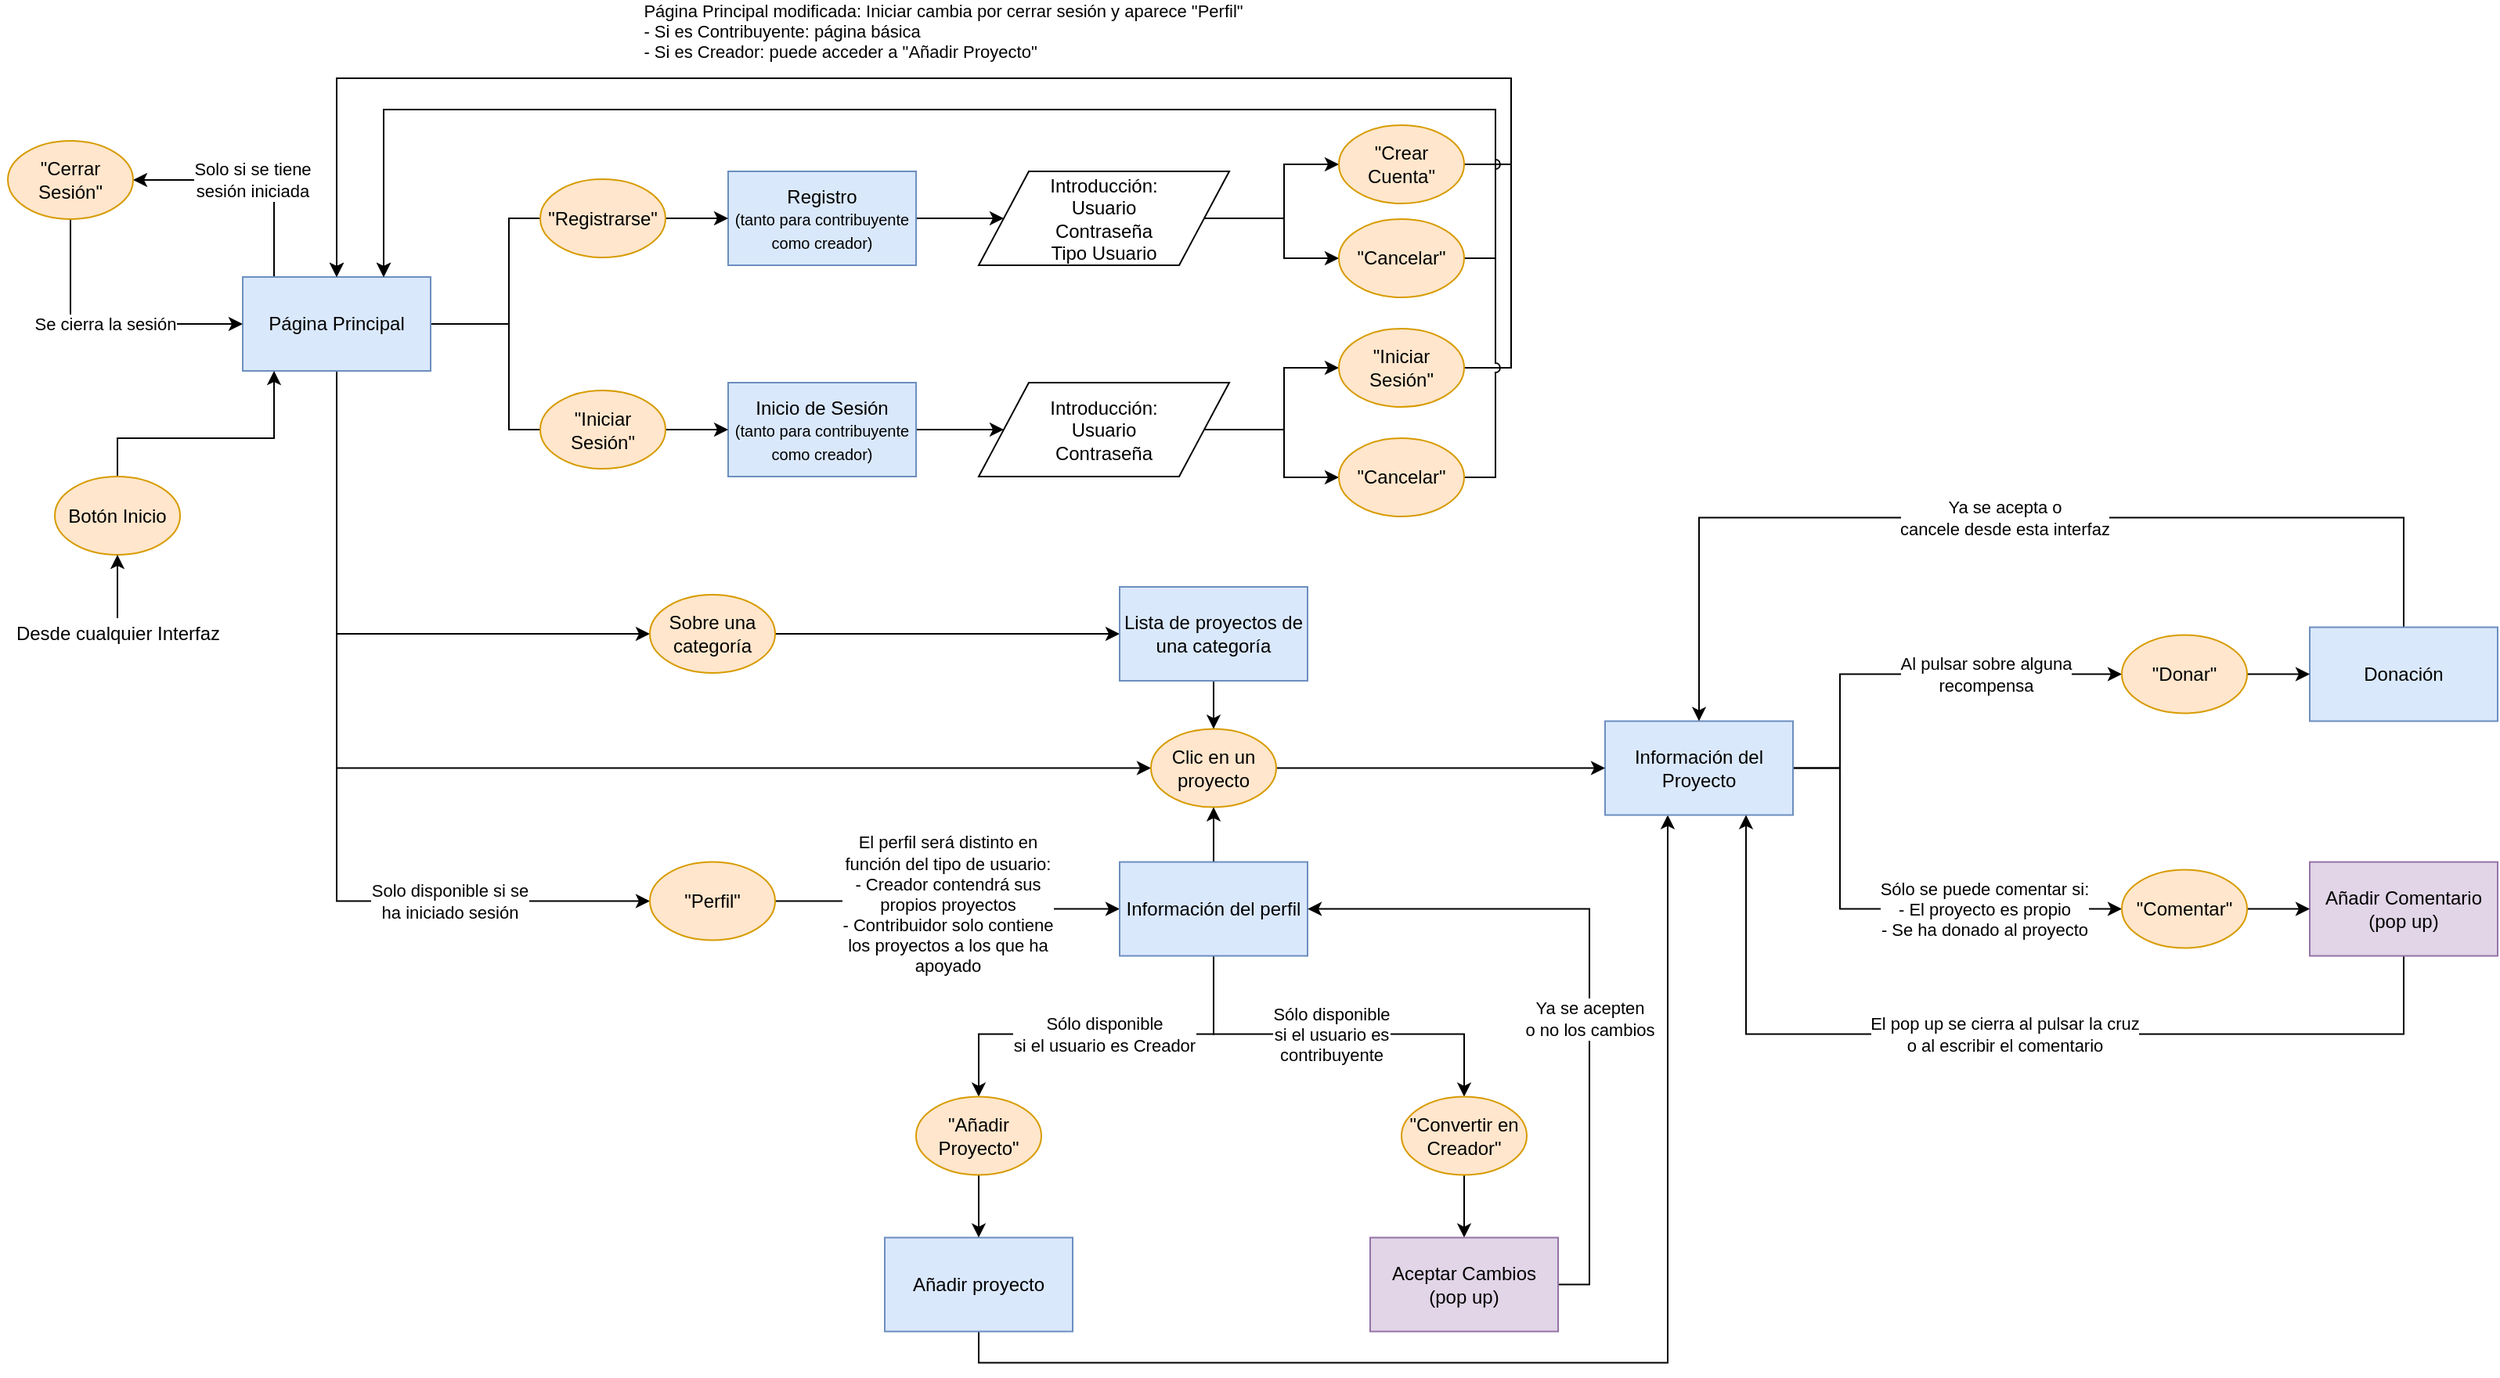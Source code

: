 <mxfile version="12.6.7" type="device"><diagram id="LyRMlXAuwi5BrmJM246L" name="Page-1"><mxGraphModel dx="1707" dy="890" grid="1" gridSize="10" guides="1" tooltips="1" connect="1" arrows="1" fold="1" page="1" pageScale="1" pageWidth="1169" pageHeight="827" math="0" shadow="0"><root><mxCell id="0"/><mxCell id="1" parent="0"/><mxCell id="rYErLndgnH2MM_iDeiRT-12" style="edgeStyle=orthogonalEdgeStyle;rounded=0;orthogonalLoop=1;jettySize=auto;html=1;entryX=1;entryY=0.5;entryDx=0;entryDy=0;" parent="1" source="rYErLndgnH2MM_iDeiRT-1" target="rYErLndgnH2MM_iDeiRT-10" edge="1"><mxGeometry relative="1" as="geometry"><Array as="points"><mxPoint x="390" y="257"/><mxPoint x="390" y="190"/></Array></mxGeometry></mxCell><mxCell id="rYErLndgnH2MM_iDeiRT-13" style="edgeStyle=orthogonalEdgeStyle;rounded=0;orthogonalLoop=1;jettySize=auto;html=1;entryX=1;entryY=0.5;entryDx=0;entryDy=0;" parent="1" source="rYErLndgnH2MM_iDeiRT-1" target="rYErLndgnH2MM_iDeiRT-9" edge="1"><mxGeometry relative="1" as="geometry"><Array as="points"><mxPoint x="390" y="257"/><mxPoint x="390" y="325"/></Array></mxGeometry></mxCell><mxCell id="rYErLndgnH2MM_iDeiRT-34" style="edgeStyle=orthogonalEdgeStyle;rounded=0;orthogonalLoop=1;jettySize=auto;html=1;entryX=0;entryY=0.5;entryDx=0;entryDy=0;exitX=0.5;exitY=1;exitDx=0;exitDy=0;" parent="1" target="rYErLndgnH2MM_iDeiRT-33" edge="1"><mxGeometry relative="1" as="geometry"><Array as="points"><mxPoint x="280" y="540.78"/></Array><mxPoint x="280.0" y="227.78" as="sourcePoint"/></mxGeometry></mxCell><mxCell id="rYErLndgnH2MM_iDeiRT-39" value="Solo si se tiene&lt;br&gt;sesión iniciada" style="edgeStyle=orthogonalEdgeStyle;rounded=0;orthogonalLoop=1;jettySize=auto;html=1;entryX=1;entryY=0.5;entryDx=0;entryDy=0;" parent="1" source="rYErLndgnH2MM_iDeiRT-1" target="rYErLndgnH2MM_iDeiRT-38" edge="1"><mxGeometry relative="1" as="geometry"><Array as="points"><mxPoint x="240" y="165"/></Array></mxGeometry></mxCell><mxCell id="rYErLndgnH2MM_iDeiRT-42" value="Solo disponible si se&lt;br&gt;ha iniciado sesión" style="edgeStyle=orthogonalEdgeStyle;rounded=0;orthogonalLoop=1;jettySize=auto;html=1;entryX=0;entryY=0.5;entryDx=0;entryDy=0;exitX=0.563;exitY=0.987;exitDx=0;exitDy=0;exitPerimeter=0;" parent="1" target="rYErLndgnH2MM_iDeiRT-41" edge="1"><mxGeometry x="0.579" relative="1" as="geometry"><Array as="points"><mxPoint x="280" y="226.78"/><mxPoint x="280" y="625.78"/></Array><mxPoint as="offset"/><mxPoint x="287.56" y="227" as="sourcePoint"/></mxGeometry></mxCell><mxCell id="DxnrAIsYEWpP4M0xaN6F-9" style="edgeStyle=orthogonalEdgeStyle;rounded=0;orthogonalLoop=1;jettySize=auto;html=1;entryX=0;entryY=0.5;entryDx=0;entryDy=0;" edge="1" parent="1" source="rYErLndgnH2MM_iDeiRT-1" target="DxnrAIsYEWpP4M0xaN6F-7"><mxGeometry relative="1" as="geometry"><Array as="points"><mxPoint x="280" y="455"/></Array></mxGeometry></mxCell><mxCell id="rYErLndgnH2MM_iDeiRT-1" value="Página Principal" style="rounded=0;whiteSpace=wrap;html=1;fillColor=#dae8fc;strokeColor=#6c8ebf;" parent="1" vertex="1"><mxGeometry x="220" y="227" width="120" height="60" as="geometry"/></mxCell><mxCell id="rYErLndgnH2MM_iDeiRT-26" style="edgeStyle=orthogonalEdgeStyle;rounded=0;orthogonalLoop=1;jettySize=auto;html=1;entryX=0;entryY=0.5;entryDx=0;entryDy=0;" parent="1" source="rYErLndgnH2MM_iDeiRT-2" target="rYErLndgnH2MM_iDeiRT-25" edge="1"><mxGeometry relative="1" as="geometry"/></mxCell><mxCell id="rYErLndgnH2MM_iDeiRT-2" value="Inicio de Sesión&lt;br&gt;&lt;span style=&quot;font-size: 10px&quot;&gt;(tanto para contribuyente como creador)&lt;/span&gt;" style="rounded=0;whiteSpace=wrap;html=1;fillColor=#dae8fc;strokeColor=#6c8ebf;" parent="1" vertex="1"><mxGeometry x="530" y="294.5" width="120" height="60" as="geometry"/></mxCell><mxCell id="DxnrAIsYEWpP4M0xaN6F-3" style="edgeStyle=orthogonalEdgeStyle;rounded=0;orthogonalLoop=1;jettySize=auto;html=1;" edge="1" parent="1" source="rYErLndgnH2MM_iDeiRT-3" target="rYErLndgnH2MM_iDeiRT-4"><mxGeometry relative="1" as="geometry"><Array as="points"><mxPoint x="690" y="920.78"/><mxPoint x="1130" y="920.78"/></Array></mxGeometry></mxCell><mxCell id="rYErLndgnH2MM_iDeiRT-3" value="Añadir proyecto" style="rounded=0;whiteSpace=wrap;html=1;fillColor=#dae8fc;strokeColor=#6c8ebf;" parent="1" vertex="1"><mxGeometry x="630" y="840.78" width="120" height="60" as="geometry"/></mxCell><mxCell id="DrUfShEkg3lK9c2ILYF6-10" value="Al pulsar sobre alguna&lt;br&gt;recompensa" style="edgeStyle=orthogonalEdgeStyle;rounded=0;orthogonalLoop=1;jettySize=auto;html=1;entryX=0;entryY=0.5;entryDx=0;entryDy=0;" parent="1" source="rYErLndgnH2MM_iDeiRT-4" target="DrUfShEkg3lK9c2ILYF6-9" edge="1"><mxGeometry x="0.355" relative="1" as="geometry"><Array as="points"><mxPoint x="1240" y="540.78"/><mxPoint x="1240" y="480.78"/></Array><mxPoint as="offset"/></mxGeometry></mxCell><mxCell id="DrUfShEkg3lK9c2ILYF6-15" value="Sólo se puede comentar si:&lt;br&gt;- El proyecto es propio&lt;br&gt;- Se ha donado al proyecto" style="edgeStyle=orthogonalEdgeStyle;rounded=0;orthogonalLoop=1;jettySize=auto;html=1;entryX=0;entryY=0.5;entryDx=0;entryDy=0;" parent="1" source="rYErLndgnH2MM_iDeiRT-4" target="DrUfShEkg3lK9c2ILYF6-14" edge="1"><mxGeometry x="0.412" relative="1" as="geometry"><Array as="points"><mxPoint x="1240" y="540.78"/><mxPoint x="1240" y="630.78"/></Array><mxPoint as="offset"/></mxGeometry></mxCell><mxCell id="rYErLndgnH2MM_iDeiRT-4" value="Información del Proyecto" style="rounded=0;whiteSpace=wrap;html=1;fillColor=#dae8fc;strokeColor=#6c8ebf;" parent="1" vertex="1"><mxGeometry x="1090" y="510.78" width="120" height="60" as="geometry"/></mxCell><mxCell id="DxnrAIsYEWpP4M0xaN6F-4" value="Ya se acepta o&lt;br&gt;cancele desde esta interfaz" style="edgeStyle=orthogonalEdgeStyle;rounded=0;orthogonalLoop=1;jettySize=auto;html=1;entryX=0.5;entryY=0;entryDx=0;entryDy=0;" edge="1" parent="1" source="rYErLndgnH2MM_iDeiRT-5" target="rYErLndgnH2MM_iDeiRT-4"><mxGeometry relative="1" as="geometry"><Array as="points"><mxPoint x="1600" y="380.78"/><mxPoint x="1150" y="380.78"/></Array></mxGeometry></mxCell><mxCell id="rYErLndgnH2MM_iDeiRT-5" value="Donación" style="rounded=0;whiteSpace=wrap;html=1;fillColor=#dae8fc;strokeColor=#6c8ebf;" parent="1" vertex="1"><mxGeometry x="1540" y="450.78" width="120" height="60" as="geometry"/></mxCell><mxCell id="rYErLndgnH2MM_iDeiRT-18" style="edgeStyle=orthogonalEdgeStyle;rounded=0;orthogonalLoop=1;jettySize=auto;html=1;entryX=0;entryY=0.5;entryDx=0;entryDy=0;" parent="1" source="rYErLndgnH2MM_iDeiRT-6" target="rYErLndgnH2MM_iDeiRT-17" edge="1"><mxGeometry relative="1" as="geometry"/></mxCell><mxCell id="rYErLndgnH2MM_iDeiRT-6" value="Registro &lt;br&gt;&lt;font style=&quot;font-size: 10px&quot;&gt;(tanto para contribuyente como creador)&lt;/font&gt;" style="rounded=0;whiteSpace=wrap;html=1;fillColor=#dae8fc;strokeColor=#6c8ebf;" parent="1" vertex="1"><mxGeometry x="530" y="159.5" width="120" height="60" as="geometry"/></mxCell><mxCell id="rYErLndgnH2MM_iDeiRT-14" style="edgeStyle=orthogonalEdgeStyle;rounded=0;orthogonalLoop=1;jettySize=auto;html=1;entryX=0;entryY=0.5;entryDx=0;entryDy=0;" parent="1" source="rYErLndgnH2MM_iDeiRT-9" target="rYErLndgnH2MM_iDeiRT-2" edge="1"><mxGeometry relative="1" as="geometry"><Array as="points"/></mxGeometry></mxCell><mxCell id="rYErLndgnH2MM_iDeiRT-9" value="&quot;Iniciar Sesión&quot;" style="ellipse;whiteSpace=wrap;html=1;fillColor=#ffe6cc;strokeColor=#d79b00;" parent="1" vertex="1"><mxGeometry x="410" y="299.5" width="80" height="50" as="geometry"/></mxCell><mxCell id="rYErLndgnH2MM_iDeiRT-15" style="edgeStyle=orthogonalEdgeStyle;rounded=0;orthogonalLoop=1;jettySize=auto;html=1;" parent="1" source="rYErLndgnH2MM_iDeiRT-10" target="rYErLndgnH2MM_iDeiRT-6" edge="1"><mxGeometry relative="1" as="geometry"/></mxCell><mxCell id="rYErLndgnH2MM_iDeiRT-10" value="&quot;Registrarse&quot;" style="ellipse;whiteSpace=wrap;html=1;fillColor=#ffe6cc;strokeColor=#d79b00;" parent="1" vertex="1"><mxGeometry x="410" y="164.5" width="80" height="50" as="geometry"/></mxCell><mxCell id="rYErLndgnH2MM_iDeiRT-20" style="edgeStyle=orthogonalEdgeStyle;rounded=0;orthogonalLoop=1;jettySize=auto;html=1;entryX=0;entryY=0.5;entryDx=0;entryDy=0;" parent="1" source="rYErLndgnH2MM_iDeiRT-17" target="rYErLndgnH2MM_iDeiRT-19" edge="1"><mxGeometry relative="1" as="geometry"/></mxCell><mxCell id="rYErLndgnH2MM_iDeiRT-22" style="edgeStyle=orthogonalEdgeStyle;rounded=0;orthogonalLoop=1;jettySize=auto;html=1;entryX=0;entryY=0.5;entryDx=0;entryDy=0;" parent="1" source="rYErLndgnH2MM_iDeiRT-17" target="rYErLndgnH2MM_iDeiRT-21" edge="1"><mxGeometry relative="1" as="geometry"/></mxCell><mxCell id="rYErLndgnH2MM_iDeiRT-17" value="Introducción:&lt;br&gt;Usuario&lt;br&gt;Contraseña&lt;br&gt;Tipo Usuario" style="shape=parallelogram;perimeter=parallelogramPerimeter;whiteSpace=wrap;html=1;" parent="1" vertex="1"><mxGeometry x="690" y="159.5" width="160" height="60" as="geometry"/></mxCell><mxCell id="rYErLndgnH2MM_iDeiRT-23" style="edgeStyle=orthogonalEdgeStyle;rounded=0;orthogonalLoop=1;jettySize=auto;html=1;entryX=0.5;entryY=0;entryDx=0;entryDy=0;" parent="1" source="rYErLndgnH2MM_iDeiRT-19" target="rYErLndgnH2MM_iDeiRT-1" edge="1"><mxGeometry relative="1" as="geometry"><Array as="points"><mxPoint x="1030" y="155"/><mxPoint x="1030" y="100"/><mxPoint x="280" y="100"/></Array></mxGeometry></mxCell><mxCell id="rYErLndgnH2MM_iDeiRT-19" value="&quot;Crear Cuenta&quot;" style="ellipse;whiteSpace=wrap;html=1;fillColor=#ffe6cc;strokeColor=#d79b00;" parent="1" vertex="1"><mxGeometry x="920" y="130" width="80" height="50" as="geometry"/></mxCell><mxCell id="rYErLndgnH2MM_iDeiRT-24" style="edgeStyle=orthogonalEdgeStyle;rounded=0;orthogonalLoop=1;jettySize=auto;html=1;" parent="1" source="rYErLndgnH2MM_iDeiRT-21" edge="1"><mxGeometry relative="1" as="geometry"><mxPoint x="310" y="227" as="targetPoint"/><Array as="points"><mxPoint x="1020" y="215"/><mxPoint x="1020" y="120"/><mxPoint x="310" y="120"/><mxPoint x="310" y="227"/></Array></mxGeometry></mxCell><mxCell id="rYErLndgnH2MM_iDeiRT-21" value="&quot;Cancelar&quot;" style="ellipse;whiteSpace=wrap;html=1;fillColor=#ffe6cc;strokeColor=#d79b00;" parent="1" vertex="1"><mxGeometry x="920" y="190" width="80" height="50" as="geometry"/></mxCell><mxCell id="rYErLndgnH2MM_iDeiRT-28" style="edgeStyle=orthogonalEdgeStyle;rounded=0;orthogonalLoop=1;jettySize=auto;html=1;entryX=0;entryY=0.5;entryDx=0;entryDy=0;" parent="1" source="rYErLndgnH2MM_iDeiRT-25" target="rYErLndgnH2MM_iDeiRT-27" edge="1"><mxGeometry relative="1" as="geometry"/></mxCell><mxCell id="rYErLndgnH2MM_iDeiRT-30" style="edgeStyle=orthogonalEdgeStyle;rounded=0;orthogonalLoop=1;jettySize=auto;html=1;entryX=0;entryY=0.5;entryDx=0;entryDy=0;" parent="1" source="rYErLndgnH2MM_iDeiRT-25" target="rYErLndgnH2MM_iDeiRT-29" edge="1"><mxGeometry relative="1" as="geometry"/></mxCell><mxCell id="rYErLndgnH2MM_iDeiRT-25" value="Introducción:&lt;br&gt;Usuario&lt;br&gt;Contraseña" style="shape=parallelogram;perimeter=parallelogramPerimeter;whiteSpace=wrap;html=1;" parent="1" vertex="1"><mxGeometry x="690" y="294.5" width="160" height="60" as="geometry"/></mxCell><mxCell id="rYErLndgnH2MM_iDeiRT-31" style="edgeStyle=orthogonalEdgeStyle;rounded=0;orthogonalLoop=1;jettySize=auto;html=1;entryX=0.5;entryY=0;entryDx=0;entryDy=0;" parent="1" source="rYErLndgnH2MM_iDeiRT-27" target="rYErLndgnH2MM_iDeiRT-1" edge="1"><mxGeometry relative="1" as="geometry"><Array as="points"><mxPoint x="1030" y="285"/><mxPoint x="1030" y="100"/><mxPoint x="280" y="100"/></Array></mxGeometry></mxCell><mxCell id="rYErLndgnH2MM_iDeiRT-27" value="&quot;Iniciar Sesión&quot;" style="ellipse;whiteSpace=wrap;html=1;fillColor=#ffe6cc;strokeColor=#d79b00;" parent="1" vertex="1"><mxGeometry x="920" y="260" width="80" height="50" as="geometry"/></mxCell><mxCell id="rYErLndgnH2MM_iDeiRT-32" value="&lt;div style=&quot;text-align: left&quot;&gt;Página Principal modificada: Iniciar cambia por cerrar sesión y aparece &quot;Perfil&quot;&lt;/div&gt;&lt;div style=&quot;text-align: left&quot;&gt;- Si es Contribuyente: página básica&lt;/div&gt;&lt;div style=&quot;text-align: left&quot;&gt;- Si es Creador: puede acceder a &quot;Añadir Proyecto&quot;&lt;/div&gt;" style="edgeStyle=orthogonalEdgeStyle;rounded=0;orthogonalLoop=1;jettySize=auto;html=1;entryX=0.75;entryY=0;entryDx=0;entryDy=0;jumpStyle=arc;" parent="1" source="rYErLndgnH2MM_iDeiRT-29" target="rYErLndgnH2MM_iDeiRT-1" edge="1"><mxGeometry x="0.134" y="-50" relative="1" as="geometry"><Array as="points"><mxPoint x="1020" y="355"/><mxPoint x="1020" y="120"/><mxPoint x="310" y="120"/></Array><mxPoint as="offset"/></mxGeometry></mxCell><mxCell id="rYErLndgnH2MM_iDeiRT-29" value="&quot;Cancelar&quot;" style="ellipse;whiteSpace=wrap;html=1;fillColor=#ffe6cc;strokeColor=#d79b00;" parent="1" vertex="1"><mxGeometry x="920" y="330" width="80" height="50" as="geometry"/></mxCell><mxCell id="rYErLndgnH2MM_iDeiRT-37" style="edgeStyle=orthogonalEdgeStyle;rounded=0;orthogonalLoop=1;jettySize=auto;html=1;entryX=0;entryY=0.5;entryDx=0;entryDy=0;" parent="1" source="rYErLndgnH2MM_iDeiRT-33" target="rYErLndgnH2MM_iDeiRT-4" edge="1"><mxGeometry relative="1" as="geometry"/></mxCell><mxCell id="rYErLndgnH2MM_iDeiRT-33" value="Clic en un proyecto" style="ellipse;whiteSpace=wrap;html=1;fillColor=#ffe6cc;strokeColor=#d79b00;" parent="1" vertex="1"><mxGeometry x="800" y="515.78" width="80" height="50" as="geometry"/></mxCell><mxCell id="rYErLndgnH2MM_iDeiRT-40" value="Se cierra la sesión" style="edgeStyle=orthogonalEdgeStyle;rounded=0;orthogonalLoop=1;jettySize=auto;html=1;entryX=0;entryY=0.5;entryDx=0;entryDy=0;" parent="1" source="rYErLndgnH2MM_iDeiRT-38" target="rYErLndgnH2MM_iDeiRT-1" edge="1"><mxGeometry relative="1" as="geometry"><Array as="points"><mxPoint x="110" y="257"/></Array></mxGeometry></mxCell><mxCell id="rYErLndgnH2MM_iDeiRT-38" value="&quot;Cerrar Sesión&quot;" style="ellipse;whiteSpace=wrap;html=1;fillColor=#ffe6cc;strokeColor=#d79b00;" parent="1" vertex="1"><mxGeometry x="70" y="140" width="80" height="50" as="geometry"/></mxCell><mxCell id="rYErLndgnH2MM_iDeiRT-44" value="El perfil será distinto en&lt;br&gt;función del tipo de usuario:&lt;br&gt;- Creador contendrá sus&lt;br&gt;propios proyectos&lt;br&gt;- Contribuidor solo contiene&lt;br&gt;los proyectos a los que ha&lt;br&gt;apoyado" style="edgeStyle=orthogonalEdgeStyle;rounded=0;orthogonalLoop=1;jettySize=auto;html=1;entryX=0;entryY=0.5;entryDx=0;entryDy=0;" parent="1" source="rYErLndgnH2MM_iDeiRT-41" target="rYErLndgnH2MM_iDeiRT-43" edge="1"><mxGeometry relative="1" as="geometry"/></mxCell><mxCell id="rYErLndgnH2MM_iDeiRT-41" value="&quot;Perfil&quot;" style="ellipse;whiteSpace=wrap;html=1;fillColor=#ffe6cc;strokeColor=#d79b00;" parent="1" vertex="1"><mxGeometry x="480" y="600.78" width="80" height="50" as="geometry"/></mxCell><mxCell id="rYErLndgnH2MM_iDeiRT-45" style="edgeStyle=orthogonalEdgeStyle;rounded=0;orthogonalLoop=1;jettySize=auto;html=1;entryX=0.5;entryY=1;entryDx=0;entryDy=0;" parent="1" source="rYErLndgnH2MM_iDeiRT-43" target="rYErLndgnH2MM_iDeiRT-33" edge="1"><mxGeometry relative="1" as="geometry"><Array as="points"><mxPoint x="840" y="580.78"/><mxPoint x="840" y="580.78"/></Array></mxGeometry></mxCell><mxCell id="DrUfShEkg3lK9c2ILYF6-3" value="Sólo disponible&lt;br&gt;si el usuario es Creador" style="edgeStyle=orthogonalEdgeStyle;rounded=0;orthogonalLoop=1;jettySize=auto;html=1;entryX=0.5;entryY=0;entryDx=0;entryDy=0;exitX=0.5;exitY=1;exitDx=0;exitDy=0;" parent="1" source="rYErLndgnH2MM_iDeiRT-43" target="DrUfShEkg3lK9c2ILYF6-2" edge="1"><mxGeometry relative="1" as="geometry"><mxPoint x="690" y="690.78" as="sourcePoint"/><Array as="points"><mxPoint x="840" y="710.78"/><mxPoint x="690" y="710.78"/></Array></mxGeometry></mxCell><mxCell id="DrUfShEkg3lK9c2ILYF6-6" value="Sólo disponible&lt;br&gt;si el usuario es&lt;br&gt;contribuyente" style="edgeStyle=orthogonalEdgeStyle;rounded=0;orthogonalLoop=1;jettySize=auto;html=1;entryX=0.5;entryY=0;entryDx=0;entryDy=0;" parent="1" source="rYErLndgnH2MM_iDeiRT-43" target="DrUfShEkg3lK9c2ILYF6-5" edge="1"><mxGeometry relative="1" as="geometry"><Array as="points"><mxPoint x="840" y="710.78"/><mxPoint x="1000" y="710.78"/></Array></mxGeometry></mxCell><mxCell id="rYErLndgnH2MM_iDeiRT-43" value="Información del perfil" style="rounded=0;whiteSpace=wrap;html=1;fillColor=#dae8fc;strokeColor=#6c8ebf;" parent="1" vertex="1"><mxGeometry x="780.0" y="600.78" width="120" height="60" as="geometry"/></mxCell><mxCell id="DrUfShEkg3lK9c2ILYF6-4" style="edgeStyle=orthogonalEdgeStyle;rounded=0;orthogonalLoop=1;jettySize=auto;html=1;entryX=0.5;entryY=0;entryDx=0;entryDy=0;" parent="1" source="DrUfShEkg3lK9c2ILYF6-2" target="rYErLndgnH2MM_iDeiRT-3" edge="1"><mxGeometry relative="1" as="geometry"/></mxCell><mxCell id="DrUfShEkg3lK9c2ILYF6-2" value="&quot;Añadir Proyecto&quot;" style="ellipse;whiteSpace=wrap;html=1;fillColor=#ffe6cc;strokeColor=#d79b00;" parent="1" vertex="1"><mxGeometry x="650" y="750.78" width="80" height="50" as="geometry"/></mxCell><mxCell id="DrUfShEkg3lK9c2ILYF6-8" style="edgeStyle=orthogonalEdgeStyle;rounded=0;orthogonalLoop=1;jettySize=auto;html=1;entryX=0.5;entryY=0;entryDx=0;entryDy=0;" parent="1" source="DrUfShEkg3lK9c2ILYF6-5" target="DrUfShEkg3lK9c2ILYF6-7" edge="1"><mxGeometry relative="1" as="geometry"/></mxCell><mxCell id="DrUfShEkg3lK9c2ILYF6-5" value="&quot;Convertir en Creador&quot;" style="ellipse;whiteSpace=wrap;html=1;fillColor=#ffe6cc;strokeColor=#d79b00;" parent="1" vertex="1"><mxGeometry x="960" y="750.78" width="80" height="50" as="geometry"/></mxCell><mxCell id="DxnrAIsYEWpP4M0xaN6F-1" value="Ya se acepten&lt;br&gt;o no los cambios" style="edgeStyle=orthogonalEdgeStyle;rounded=0;orthogonalLoop=1;jettySize=auto;html=1;entryX=1;entryY=0.5;entryDx=0;entryDy=0;" edge="1" parent="1" source="DrUfShEkg3lK9c2ILYF6-7" target="rYErLndgnH2MM_iDeiRT-43"><mxGeometry x="-0.136" relative="1" as="geometry"><Array as="points"><mxPoint x="1080" y="870.78"/><mxPoint x="1080" y="630.78"/></Array><mxPoint as="offset"/></mxGeometry></mxCell><mxCell id="DrUfShEkg3lK9c2ILYF6-7" value="Aceptar Cambios&lt;br&gt;(pop up)" style="rounded=0;whiteSpace=wrap;html=1;fillColor=#e1d5e7;strokeColor=#9673a6;" parent="1" vertex="1"><mxGeometry x="940" y="840.78" width="120" height="60" as="geometry"/></mxCell><mxCell id="DrUfShEkg3lK9c2ILYF6-11" style="edgeStyle=orthogonalEdgeStyle;rounded=0;orthogonalLoop=1;jettySize=auto;html=1;entryX=0;entryY=0.5;entryDx=0;entryDy=0;" parent="1" source="DrUfShEkg3lK9c2ILYF6-9" target="rYErLndgnH2MM_iDeiRT-5" edge="1"><mxGeometry relative="1" as="geometry"/></mxCell><mxCell id="DrUfShEkg3lK9c2ILYF6-9" value="&quot;Donar&quot;" style="ellipse;whiteSpace=wrap;html=1;fillColor=#ffe6cc;strokeColor=#d79b00;" parent="1" vertex="1"><mxGeometry x="1420" y="455.78" width="80" height="50" as="geometry"/></mxCell><mxCell id="DxnrAIsYEWpP4M0xaN6F-5" value="El pop up se cierra al pulsar la cruz&lt;br&gt;o al escribir el comentario" style="edgeStyle=orthogonalEdgeStyle;rounded=0;orthogonalLoop=1;jettySize=auto;html=1;entryX=0.75;entryY=1;entryDx=0;entryDy=0;" edge="1" parent="1" source="DrUfShEkg3lK9c2ILYF6-12" target="rYErLndgnH2MM_iDeiRT-4"><mxGeometry relative="1" as="geometry"><Array as="points"><mxPoint x="1600" y="710.78"/><mxPoint x="1180" y="710.78"/></Array></mxGeometry></mxCell><mxCell id="DrUfShEkg3lK9c2ILYF6-12" value="Añadir Comentario&lt;br&gt;(pop up)" style="rounded=0;whiteSpace=wrap;html=1;fillColor=#e1d5e7;strokeColor=#9673a6;" parent="1" vertex="1"><mxGeometry x="1540" y="600.78" width="120" height="60" as="geometry"/></mxCell><mxCell id="DrUfShEkg3lK9c2ILYF6-13" style="edgeStyle=orthogonalEdgeStyle;rounded=0;orthogonalLoop=1;jettySize=auto;html=1;entryX=0;entryY=0.5;entryDx=0;entryDy=0;" parent="1" source="DrUfShEkg3lK9c2ILYF6-14" target="DrUfShEkg3lK9c2ILYF6-12" edge="1"><mxGeometry relative="1" as="geometry"/></mxCell><mxCell id="DrUfShEkg3lK9c2ILYF6-14" value="&quot;Comentar&quot;" style="ellipse;whiteSpace=wrap;html=1;fillColor=#ffe6cc;strokeColor=#d79b00;" parent="1" vertex="1"><mxGeometry x="1420" y="605.78" width="80" height="50" as="geometry"/></mxCell><mxCell id="DxnrAIsYEWpP4M0xaN6F-11" style="edgeStyle=orthogonalEdgeStyle;rounded=0;orthogonalLoop=1;jettySize=auto;html=1;entryX=0;entryY=0.5;entryDx=0;entryDy=0;" edge="1" parent="1" source="DxnrAIsYEWpP4M0xaN6F-7" target="DxnrAIsYEWpP4M0xaN6F-10"><mxGeometry relative="1" as="geometry"/></mxCell><mxCell id="DxnrAIsYEWpP4M0xaN6F-7" value="Sobre una categoría" style="ellipse;whiteSpace=wrap;html=1;fillColor=#ffe6cc;strokeColor=#d79b00;" vertex="1" parent="1"><mxGeometry x="480" y="430" width="80" height="50" as="geometry"/></mxCell><mxCell id="DxnrAIsYEWpP4M0xaN6F-12" style="edgeStyle=orthogonalEdgeStyle;rounded=0;orthogonalLoop=1;jettySize=auto;html=1;entryX=0.5;entryY=0;entryDx=0;entryDy=0;" edge="1" parent="1" source="DxnrAIsYEWpP4M0xaN6F-10" target="rYErLndgnH2MM_iDeiRT-33"><mxGeometry relative="1" as="geometry"/></mxCell><mxCell id="DxnrAIsYEWpP4M0xaN6F-10" value="Lista de proyectos de una categoría" style="rounded=0;whiteSpace=wrap;html=1;fillColor=#dae8fc;strokeColor=#6c8ebf;" vertex="1" parent="1"><mxGeometry x="780" y="425" width="120" height="60" as="geometry"/></mxCell><mxCell id="DxnrAIsYEWpP4M0xaN6F-16" style="edgeStyle=orthogonalEdgeStyle;rounded=0;orthogonalLoop=1;jettySize=auto;html=1;" edge="1" parent="1" source="DxnrAIsYEWpP4M0xaN6F-13"><mxGeometry relative="1" as="geometry"><mxPoint x="240" y="287" as="targetPoint"/><Array as="points"><mxPoint x="140" y="330"/><mxPoint x="240" y="330"/><mxPoint x="240" y="287"/></Array></mxGeometry></mxCell><mxCell id="DxnrAIsYEWpP4M0xaN6F-13" value="Botón Inicio" style="ellipse;whiteSpace=wrap;html=1;fillColor=#ffe6cc;strokeColor=#d79b00;" vertex="1" parent="1"><mxGeometry x="100" y="354.5" width="80" height="50" as="geometry"/></mxCell><mxCell id="DxnrAIsYEWpP4M0xaN6F-19" style="edgeStyle=orthogonalEdgeStyle;rounded=0;orthogonalLoop=1;jettySize=auto;html=1;entryX=0.5;entryY=1;entryDx=0;entryDy=0;" edge="1" parent="1" source="DxnrAIsYEWpP4M0xaN6F-18" target="DxnrAIsYEWpP4M0xaN6F-13"><mxGeometry relative="1" as="geometry"/></mxCell><mxCell id="DxnrAIsYEWpP4M0xaN6F-18" value="Desde cualquier Interfaz" style="text;html=1;align=center;verticalAlign=middle;resizable=0;points=[];autosize=1;" vertex="1" parent="1"><mxGeometry x="65" y="445" width="150" height="20" as="geometry"/></mxCell></root></mxGraphModel></diagram></mxfile>